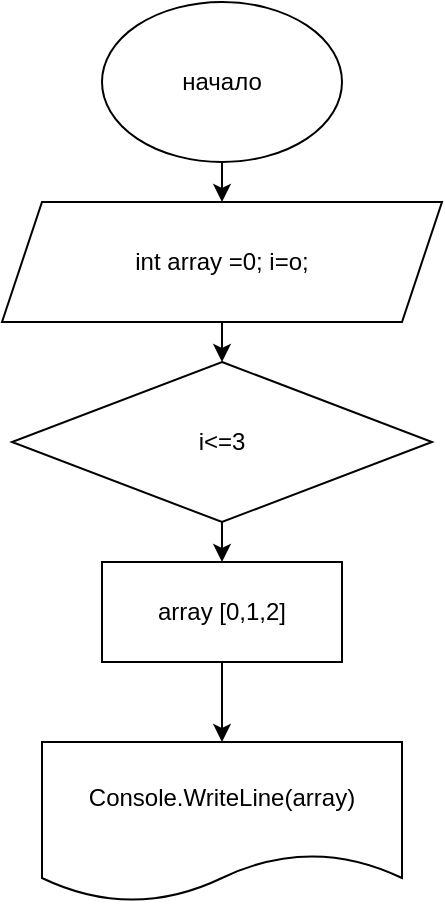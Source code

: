<mxfile>
    <diagram id="cdwaYo2nHcgAWkHaPVYE" name="Страница 1">
        <mxGraphModel dx="566" dy="518" grid="1" gridSize="10" guides="1" tooltips="1" connect="1" arrows="1" fold="1" page="1" pageScale="1" pageWidth="827" pageHeight="1169" math="0" shadow="0">
            <root>
                <mxCell id="0"/>
                <mxCell id="1" parent="0"/>
                <mxCell id="5" value="" style="edgeStyle=none;html=1;" edge="1" parent="1" source="2" target="4">
                    <mxGeometry relative="1" as="geometry"/>
                </mxCell>
                <mxCell id="2" value="начало" style="ellipse;whiteSpace=wrap;html=1;" vertex="1" parent="1">
                    <mxGeometry x="220" y="280" width="120" height="80" as="geometry"/>
                </mxCell>
                <mxCell id="8" value="" style="edgeStyle=none;html=1;" edge="1" parent="1" source="4" target="6">
                    <mxGeometry relative="1" as="geometry"/>
                </mxCell>
                <mxCell id="4" value="int array =0; i=o;" style="shape=parallelogram;perimeter=parallelogramPerimeter;whiteSpace=wrap;html=1;fixedSize=1;" vertex="1" parent="1">
                    <mxGeometry x="170" y="380" width="220" height="60" as="geometry"/>
                </mxCell>
                <mxCell id="9" value="" style="edgeStyle=none;html=1;" edge="1" parent="1" source="6" target="7">
                    <mxGeometry relative="1" as="geometry"/>
                </mxCell>
                <mxCell id="6" value="i&amp;lt;=3" style="rhombus;whiteSpace=wrap;html=1;" vertex="1" parent="1">
                    <mxGeometry x="175" y="460" width="210" height="80" as="geometry"/>
                </mxCell>
                <mxCell id="11" style="edgeStyle=none;html=1;entryX=0.5;entryY=0;entryDx=0;entryDy=0;" edge="1" parent="1" source="7" target="10">
                    <mxGeometry relative="1" as="geometry"/>
                </mxCell>
                <mxCell id="7" value="array [0,1,2]" style="rounded=0;whiteSpace=wrap;html=1;" vertex="1" parent="1">
                    <mxGeometry x="220" y="560" width="120" height="50" as="geometry"/>
                </mxCell>
                <mxCell id="10" value="Console.WriteLine(array)" style="shape=document;whiteSpace=wrap;html=1;boundedLbl=1;" vertex="1" parent="1">
                    <mxGeometry x="190" y="650" width="180" height="80" as="geometry"/>
                </mxCell>
            </root>
        </mxGraphModel>
    </diagram>
</mxfile>